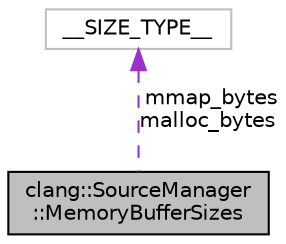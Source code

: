 digraph "clang::SourceManager::MemoryBufferSizes"
{
 // LATEX_PDF_SIZE
  bgcolor="transparent";
  edge [fontname="Helvetica",fontsize="10",labelfontname="Helvetica",labelfontsize="10"];
  node [fontname="Helvetica",fontsize="10",shape=record];
  Node1 [label="clang::SourceManager\l::MemoryBufferSizes",height=0.2,width=0.4,color="black", fillcolor="grey75", style="filled", fontcolor="black",tooltip=" "];
  Node2 -> Node1 [dir="back",color="darkorchid3",fontsize="10",style="dashed",label=" mmap_bytes\nmalloc_bytes" ,fontname="Helvetica"];
  Node2 [label="__SIZE_TYPE__",height=0.2,width=0.4,color="grey75",tooltip=" "];
}
